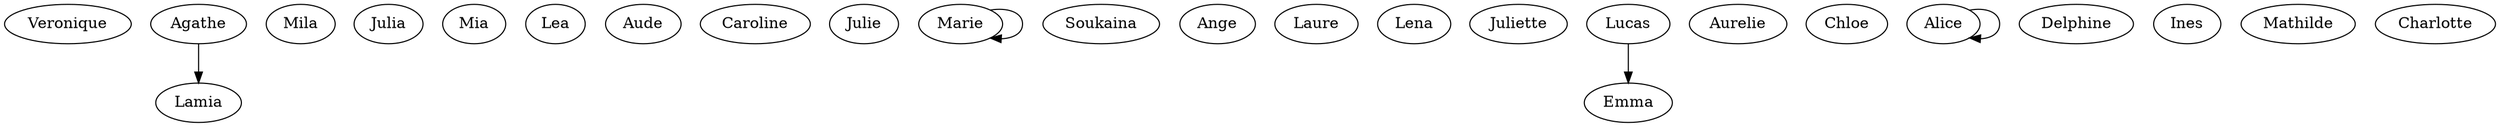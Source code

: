 strict digraph G {
  Veronique;
  Lamia;
  Mila;
  Julia;
  Lamia;
  Mia;
  Lea;
  Aude;
  Caroline;
  Julie;
  Marie;
  Marie;
  Lamia;
  Soukaina;
  Lamia;
  Ange;
  Laure;
  Lena;
  Aude;
  Juliette;
  Lucas;
  Aurelie;
  Lea;
  Emma;
  Chloe;
  Mia;
  Alice;
  Lamia;
  Alice;
  Delphine;
  Veronique;
  Agathe;
  Mia;
  Ines;
  Chloe;
  Mathilde;
  Charlotte;
  Marie;
  Marie -> Marie;
  Lucas -> Emma;
  Alice -> Alice;
  Agathe -> Lamia;
}
